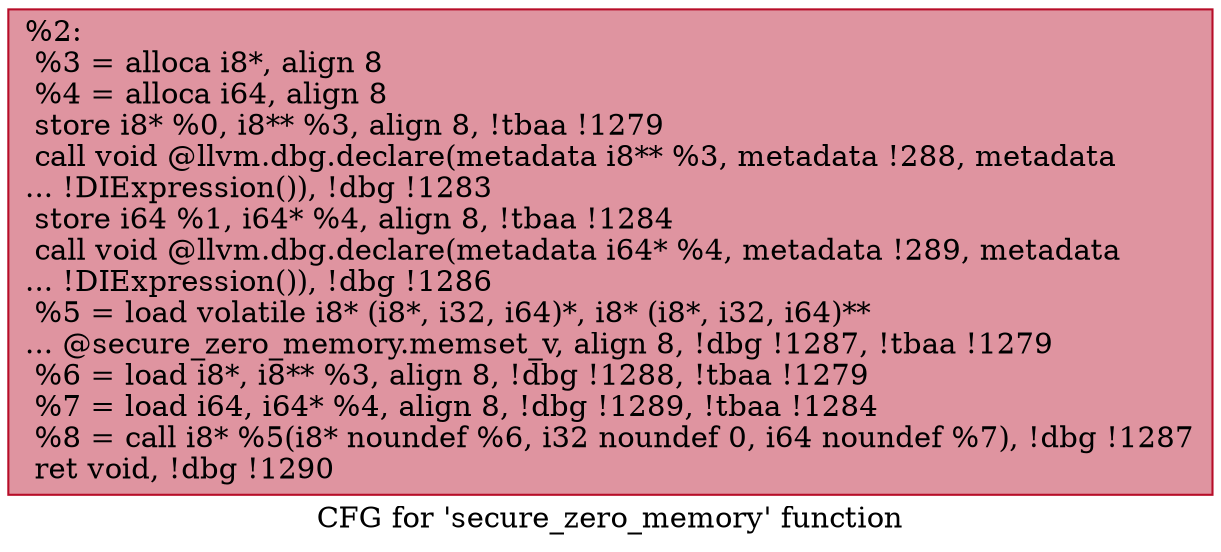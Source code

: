 digraph "CFG for 'secure_zero_memory' function" {
	label="CFG for 'secure_zero_memory' function";

	Node0x1e22720 [shape=record,color="#b70d28ff", style=filled, fillcolor="#b70d2870",label="{%2:\l  %3 = alloca i8*, align 8\l  %4 = alloca i64, align 8\l  store i8* %0, i8** %3, align 8, !tbaa !1279\l  call void @llvm.dbg.declare(metadata i8** %3, metadata !288, metadata\l... !DIExpression()), !dbg !1283\l  store i64 %1, i64* %4, align 8, !tbaa !1284\l  call void @llvm.dbg.declare(metadata i64* %4, metadata !289, metadata\l... !DIExpression()), !dbg !1286\l  %5 = load volatile i8* (i8*, i32, i64)*, i8* (i8*, i32, i64)**\l... @secure_zero_memory.memset_v, align 8, !dbg !1287, !tbaa !1279\l  %6 = load i8*, i8** %3, align 8, !dbg !1288, !tbaa !1279\l  %7 = load i64, i64* %4, align 8, !dbg !1289, !tbaa !1284\l  %8 = call i8* %5(i8* noundef %6, i32 noundef 0, i64 noundef %7), !dbg !1287\l  ret void, !dbg !1290\l}"];
}
